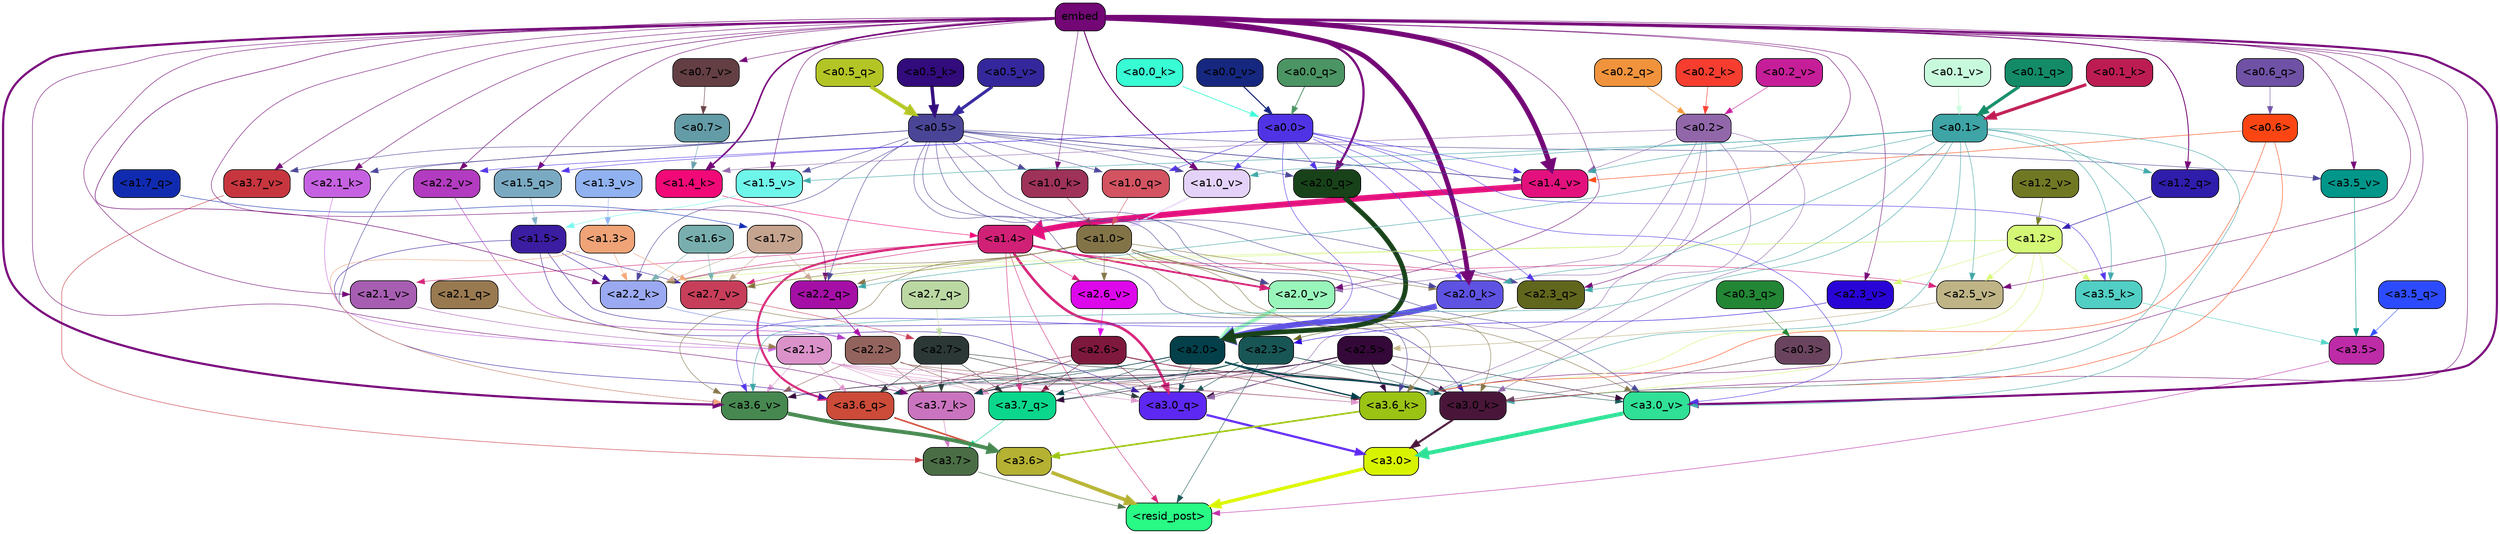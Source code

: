 strict digraph "" {
	graph [bgcolor=transparent,
		layout=dot,
		overlap=false,
		splines=true
	];
	"<a3.7>"	[color=black,
		fillcolor="#4a6d45",
		fontname=Helvetica,
		shape=box,
		style="filled, rounded"];
	"<resid_post>"	[color=black,
		fillcolor="#28fa85",
		fontname=Helvetica,
		shape=box,
		style="filled, rounded"];
	"<a3.7>" -> "<resid_post>"	[color="#4a6d45",
		penwidth=0.6];
	"<a3.6>"	[color=black,
		fillcolor="#b5b133",
		fontname=Helvetica,
		shape=box,
		style="filled, rounded"];
	"<a3.6>" -> "<resid_post>"	[color="#b5b133",
		penwidth=4.646730065345764];
	"<a3.5>"	[color=black,
		fillcolor="#be2ba7",
		fontname=Helvetica,
		shape=box,
		style="filled, rounded"];
	"<a3.5>" -> "<resid_post>"	[color="#be2ba7",
		penwidth=0.6];
	"<a3.0>"	[color=black,
		fillcolor="#d8f301",
		fontname=Helvetica,
		shape=box,
		style="filled, rounded"];
	"<a3.0>" -> "<resid_post>"	[color="#d8f301",
		penwidth=4.323132634162903];
	"<a2.3>"	[color=black,
		fillcolor="#185555",
		fontname=Helvetica,
		shape=box,
		style="filled, rounded"];
	"<a2.3>" -> "<resid_post>"	[color="#185555",
		penwidth=0.6];
	"<a3.7_q>"	[color=black,
		fillcolor="#0ad78b",
		fontname=Helvetica,
		shape=box,
		style="filled, rounded"];
	"<a2.3>" -> "<a3.7_q>"	[color="#185555",
		penwidth=0.6];
	"<a3.6_q>"	[color=black,
		fillcolor="#cc4b39",
		fontname=Helvetica,
		shape=box,
		style="filled, rounded"];
	"<a2.3>" -> "<a3.6_q>"	[color="#185555",
		penwidth=0.6];
	"<a3.0_q>"	[color=black,
		fillcolor="#5d28f1",
		fontname=Helvetica,
		shape=box,
		style="filled, rounded"];
	"<a2.3>" -> "<a3.0_q>"	[color="#185555",
		penwidth=0.6];
	"<a3.7_k>"	[color=black,
		fillcolor="#ca74bf",
		fontname=Helvetica,
		shape=box,
		style="filled, rounded"];
	"<a2.3>" -> "<a3.7_k>"	[color="#185555",
		penwidth=0.6];
	"<a3.0_k>"	[color=black,
		fillcolor="#491639",
		fontname=Helvetica,
		shape=box,
		style="filled, rounded"];
	"<a2.3>" -> "<a3.0_k>"	[color="#185555",
		penwidth=0.6];
	"<a3.6_v>"	[color=black,
		fillcolor="#478850",
		fontname=Helvetica,
		shape=box,
		style="filled, rounded"];
	"<a2.3>" -> "<a3.6_v>"	[color="#185555",
		penwidth=0.6];
	"<a3.0_v>"	[color=black,
		fillcolor="#2fe096",
		fontname=Helvetica,
		shape=box,
		style="filled, rounded"];
	"<a2.3>" -> "<a3.0_v>"	[color="#185555",
		penwidth=0.6];
	"<a1.4>"	[color=black,
		fillcolor="#d12176",
		fontname=Helvetica,
		shape=box,
		style="filled, rounded"];
	"<a1.4>" -> "<resid_post>"	[color="#d12176",
		penwidth=0.6];
	"<a1.4>" -> "<a3.7_q>"	[color="#d12176",
		penwidth=0.6];
	"<a1.4>" -> "<a3.6_q>"	[color="#d12176",
		penwidth=2.700703263282776];
	"<a1.4>" -> "<a3.0_q>"	[color="#d12176",
		penwidth=3.34255850315094];
	"<a2.3_q>"	[color=black,
		fillcolor="#61661d",
		fontname=Helvetica,
		shape=box,
		style="filled, rounded"];
	"<a1.4>" -> "<a2.3_q>"	[color="#d12176",
		penwidth=0.6];
	"<a2.2_k>"	[color=black,
		fillcolor="#9aa9f1",
		fontname=Helvetica,
		shape=box,
		style="filled, rounded"];
	"<a1.4>" -> "<a2.2_k>"	[color="#d12176",
		penwidth=0.6];
	"<a2.7_v>"	[color=black,
		fillcolor="#c73e5a",
		fontname=Helvetica,
		shape=box,
		style="filled, rounded"];
	"<a1.4>" -> "<a2.7_v>"	[color="#d12176",
		penwidth=0.6];
	"<a2.6_v>"	[color=black,
		fillcolor="#dd07eb",
		fontname=Helvetica,
		shape=box,
		style="filled, rounded"];
	"<a1.4>" -> "<a2.6_v>"	[color="#d12176",
		penwidth=0.6];
	"<a2.5_v>"	[color=black,
		fillcolor="#bfb486",
		fontname=Helvetica,
		shape=box,
		style="filled, rounded"];
	"<a1.4>" -> "<a2.5_v>"	[color="#d12176",
		penwidth=0.6];
	"<a2.1_v>"	[color=black,
		fillcolor="#a75eb2",
		fontname=Helvetica,
		shape=box,
		style="filled, rounded"];
	"<a1.4>" -> "<a2.1_v>"	[color="#d12176",
		penwidth=0.6];
	"<a2.0_v>"	[color=black,
		fillcolor="#99f6bb",
		fontname=Helvetica,
		shape=box,
		style="filled, rounded"];
	"<a1.4>" -> "<a2.0_v>"	[color="#d12176",
		penwidth=2.387977123260498];
	"<a3.7_q>" -> "<a3.7>"	[color="#0ad78b",
		penwidth=0.6];
	"<a3.6_q>" -> "<a3.6>"	[color="#cc4b39",
		penwidth=2.03758105635643];
	"<a3.5_q>"	[color=black,
		fillcolor="#2d4bfe",
		fontname=Helvetica,
		shape=box,
		style="filled, rounded"];
	"<a3.5_q>" -> "<a3.5>"	[color="#2d4bfe",
		penwidth=0.6];
	"<a3.0_q>" -> "<a3.0>"	[color="#5d28f1",
		penwidth=2.8638100624084473];
	"<a3.7_k>" -> "<a3.7>"	[color="#ca74bf",
		penwidth=0.6];
	"<a3.6_k>"	[color=black,
		fillcolor="#9ac314",
		fontname=Helvetica,
		shape=box,
		style="filled, rounded"];
	"<a3.6_k>" -> "<a3.6>"	[color="#9ac314",
		penwidth=2.174198240041733];
	"<a3.5_k>"	[color=black,
		fillcolor="#51cfc4",
		fontname=Helvetica,
		shape=box,
		style="filled, rounded"];
	"<a3.5_k>" -> "<a3.5>"	[color="#51cfc4",
		penwidth=0.6];
	"<a3.0_k>" -> "<a3.0>"	[color="#491639",
		penwidth=2.6274144649505615];
	"<a3.7_v>"	[color=black,
		fillcolor="#c7363e",
		fontname=Helvetica,
		shape=box,
		style="filled, rounded"];
	"<a3.7_v>" -> "<a3.7>"	[color="#c7363e",
		penwidth=0.6];
	"<a3.6_v>" -> "<a3.6>"	[color="#478850",
		penwidth=5.002329230308533];
	"<a3.5_v>"	[color=black,
		fillcolor="#00968a",
		fontname=Helvetica,
		shape=box,
		style="filled, rounded"];
	"<a3.5_v>" -> "<a3.5>"	[color="#00968a",
		penwidth=0.6];
	"<a3.0_v>" -> "<a3.0>"	[color="#2fe096",
		penwidth=5.188832879066467];
	"<a2.7>"	[color=black,
		fillcolor="#2b3835",
		fontname=Helvetica,
		shape=box,
		style="filled, rounded"];
	"<a2.7>" -> "<a3.7_q>"	[color="#2b3835",
		penwidth=0.6];
	"<a2.7>" -> "<a3.6_q>"	[color="#2b3835",
		penwidth=0.6];
	"<a2.7>" -> "<a3.0_q>"	[color="#2b3835",
		penwidth=0.6];
	"<a2.7>" -> "<a3.7_k>"	[color="#2b3835",
		penwidth=0.6];
	"<a2.7>" -> "<a3.0_k>"	[color="#2b3835",
		penwidth=0.6];
	"<a2.6>"	[color=black,
		fillcolor="#7e183c",
		fontname=Helvetica,
		shape=box,
		style="filled, rounded"];
	"<a2.6>" -> "<a3.7_q>"	[color="#7e183c",
		penwidth=0.6];
	"<a2.6>" -> "<a3.6_q>"	[color="#7e183c",
		penwidth=0.6];
	"<a2.6>" -> "<a3.0_q>"	[color="#7e183c",
		penwidth=0.6];
	"<a2.6>" -> "<a3.7_k>"	[color="#7e183c",
		penwidth=0.6];
	"<a2.6>" -> "<a3.6_k>"	[color="#7e183c",
		penwidth=0.6];
	"<a2.6>" -> "<a3.0_k>"	[color="#7e183c",
		penwidth=0.6];
	"<a2.5>"	[color=black,
		fillcolor="#340838",
		fontname=Helvetica,
		shape=box,
		style="filled, rounded"];
	"<a2.5>" -> "<a3.7_q>"	[color="#340838",
		penwidth=0.6];
	"<a2.5>" -> "<a3.0_q>"	[color="#340838",
		penwidth=0.6];
	"<a2.5>" -> "<a3.7_k>"	[color="#340838",
		penwidth=0.6];
	"<a2.5>" -> "<a3.6_k>"	[color="#340838",
		penwidth=0.6];
	"<a2.5>" -> "<a3.0_k>"	[color="#340838",
		penwidth=0.6];
	"<a2.5>" -> "<a3.6_v>"	[color="#340838",
		penwidth=0.6];
	"<a2.5>" -> "<a3.0_v>"	[color="#340838",
		penwidth=0.6];
	"<a2.2>"	[color=black,
		fillcolor="#93645d",
		fontname=Helvetica,
		shape=box,
		style="filled, rounded"];
	"<a2.2>" -> "<a3.7_q>"	[color="#93645d",
		penwidth=0.6];
	"<a2.2>" -> "<a3.7_k>"	[color="#93645d",
		penwidth=0.6];
	"<a2.2>" -> "<a3.6_k>"	[color="#93645d",
		penwidth=0.6];
	"<a2.2>" -> "<a3.0_k>"	[color="#93645d",
		penwidth=0.6];
	"<a2.2>" -> "<a3.6_v>"	[color="#93645d",
		penwidth=0.6];
	"<a2.1>"	[color=black,
		fillcolor="#da92c9",
		fontname=Helvetica,
		shape=box,
		style="filled, rounded"];
	"<a2.1>" -> "<a3.7_q>"	[color="#da92c9",
		penwidth=0.6];
	"<a2.1>" -> "<a3.6_q>"	[color="#da92c9",
		penwidth=0.6];
	"<a2.1>" -> "<a3.0_q>"	[color="#da92c9",
		penwidth=0.6];
	"<a2.1>" -> "<a3.7_k>"	[color="#da92c9",
		penwidth=0.6];
	"<a2.1>" -> "<a3.6_k>"	[color="#da92c9",
		penwidth=0.6];
	"<a2.1>" -> "<a3.0_k>"	[color="#da92c9",
		penwidth=0.6];
	"<a2.1>" -> "<a3.6_v>"	[color="#da92c9",
		penwidth=0.6];
	"<a2.0>"	[color=black,
		fillcolor="#03404a",
		fontname=Helvetica,
		shape=box,
		style="filled, rounded"];
	"<a2.0>" -> "<a3.7_q>"	[color="#03404a",
		penwidth=0.6];
	"<a2.0>" -> "<a3.6_q>"	[color="#03404a",
		penwidth=0.6];
	"<a2.0>" -> "<a3.0_q>"	[color="#03404a",
		penwidth=0.6];
	"<a2.0>" -> "<a3.7_k>"	[color="#03404a",
		penwidth=0.6];
	"<a2.0>" -> "<a3.6_k>"	[color="#03404a",
		penwidth=1.6454488784074783];
	"<a2.0>" -> "<a3.0_k>"	[color="#03404a",
		penwidth=2.2218968719244003];
	"<a1.5>"	[color=black,
		fillcolor="#3b1da1",
		fontname=Helvetica,
		shape=box,
		style="filled, rounded"];
	"<a1.5>" -> "<a3.6_q>"	[color="#3b1da1",
		penwidth=0.6];
	"<a1.5>" -> "<a3.0_q>"	[color="#3b1da1",
		penwidth=0.6];
	"<a1.5>" -> "<a3.0_k>"	[color="#3b1da1",
		penwidth=0.6];
	"<a1.5>" -> "<a2.2_k>"	[color="#3b1da1",
		penwidth=0.6];
	"<a1.5>" -> "<a2.7_v>"	[color="#3b1da1",
		penwidth=0.6];
	"<a0.2>"	[color=black,
		fillcolor="#9167aa",
		fontname=Helvetica,
		shape=box,
		style="filled, rounded"];
	"<a0.2>" -> "<a3.0_q>"	[color="#9167aa",
		penwidth=0.6];
	"<a0.2>" -> "<a3.6_k>"	[color="#9167aa",
		penwidth=0.6];
	"<a0.2>" -> "<a3.0_k>"	[color="#9167aa",
		penwidth=0.6];
	"<a2.0_k>"	[color=black,
		fillcolor="#5e52e2",
		fontname=Helvetica,
		shape=box,
		style="filled, rounded"];
	"<a0.2>" -> "<a2.0_k>"	[color="#9167aa",
		penwidth=0.6];
	"<a0.2>" -> "<a2.0_v>"	[color="#9167aa",
		penwidth=0.6];
	"<a1.4_k>"	[color=black,
		fillcolor="#f10977",
		fontname=Helvetica,
		shape=box,
		style="filled, rounded"];
	"<a0.2>" -> "<a1.4_k>"	[color="#9167aa",
		penwidth=0.6];
	"<a1.4_v>"	[color=black,
		fillcolor="#e3117d",
		fontname=Helvetica,
		shape=box,
		style="filled, rounded"];
	"<a0.2>" -> "<a1.4_v>"	[color="#9167aa",
		penwidth=0.6];
	embed	[color=black,
		fillcolor="#720775",
		fontname=Helvetica,
		shape=box,
		style="filled, rounded"];
	embed -> "<a3.7_k>"	[color="#720775",
		penwidth=0.6];
	embed -> "<a3.6_k>"	[color="#720775",
		penwidth=0.6];
	embed -> "<a3.0_k>"	[color="#720775",
		penwidth=0.6];
	embed -> "<a3.7_v>"	[color="#720775",
		penwidth=0.6];
	embed -> "<a3.6_v>"	[color="#720775",
		penwidth=2.8301228284835815];
	embed -> "<a3.5_v>"	[color="#720775",
		penwidth=0.6];
	embed -> "<a3.0_v>"	[color="#720775",
		penwidth=2.7660785913467407];
	embed -> "<a2.3_q>"	[color="#720775",
		penwidth=0.6];
	"<a2.2_q>"	[color=black,
		fillcolor="#a50fa6",
		fontname=Helvetica,
		shape=box,
		style="filled, rounded"];
	embed -> "<a2.2_q>"	[color="#720775",
		penwidth=0.6];
	"<a2.0_q>"	[color=black,
		fillcolor="#184219",
		fontname=Helvetica,
		shape=box,
		style="filled, rounded"];
	embed -> "<a2.0_q>"	[color="#720775",
		penwidth=2.918822765350342];
	embed -> "<a2.2_k>"	[color="#720775",
		penwidth=0.7099294662475586];
	"<a2.1_k>"	[color=black,
		fillcolor="#c662e1",
		fontname=Helvetica,
		shape=box,
		style="filled, rounded"];
	embed -> "<a2.1_k>"	[color="#720775",
		penwidth=0.6];
	embed -> "<a2.0_k>"	[color="#720775",
		penwidth=6.075345039367676];
	embed -> "<a2.5_v>"	[color="#720775",
		penwidth=0.6];
	"<a2.3_v>"	[color=black,
		fillcolor="#2904d7",
		fontname=Helvetica,
		shape=box,
		style="filled, rounded"];
	embed -> "<a2.3_v>"	[color="#720775",
		penwidth=0.6];
	"<a2.2_v>"	[color=black,
		fillcolor="#b23bbf",
		fontname=Helvetica,
		shape=box,
		style="filled, rounded"];
	embed -> "<a2.2_v>"	[color="#720775",
		penwidth=0.6909599304199219];
	embed -> "<a2.1_v>"	[color="#720775",
		penwidth=0.6];
	embed -> "<a2.0_v>"	[color="#720775",
		penwidth=0.6];
	"<a1.5_q>"	[color=black,
		fillcolor="#7aaac2",
		fontname=Helvetica,
		shape=box,
		style="filled, rounded"];
	embed -> "<a1.5_q>"	[color="#720775",
		penwidth=0.6];
	"<a1.2_q>"	[color=black,
		fillcolor="#2f1dab",
		fontname=Helvetica,
		shape=box,
		style="filled, rounded"];
	embed -> "<a1.2_q>"	[color="#720775",
		penwidth=1.1075286865234375];
	embed -> "<a1.4_k>"	[color="#720775",
		penwidth=2.043105125427246];
	"<a1.0_k>"	[color=black,
		fillcolor="#9e3259",
		fontname=Helvetica,
		shape=box,
		style="filled, rounded"];
	embed -> "<a1.0_k>"	[color="#720775",
		penwidth=0.6];
	"<a1.5_v>"	[color=black,
		fillcolor="#6ff6eb",
		fontname=Helvetica,
		shape=box,
		style="filled, rounded"];
	embed -> "<a1.5_v>"	[color="#720775",
		penwidth=0.6];
	embed -> "<a1.4_v>"	[color="#720775",
		penwidth=6.46385931968689];
	"<a1.0_v>"	[color=black,
		fillcolor="#e4d2f9",
		fontname=Helvetica,
		shape=box,
		style="filled, rounded"];
	embed -> "<a1.0_v>"	[color="#720775",
		penwidth=1.273291826248169];
	"<a0.7_v>"	[color=black,
		fillcolor="#633e43",
		fontname=Helvetica,
		shape=box,
		style="filled, rounded"];
	embed -> "<a0.7_v>"	[color="#720775",
		penwidth=0.6];
	"<a1.2>"	[color=black,
		fillcolor="#d4f775",
		fontname=Helvetica,
		shape=box,
		style="filled, rounded"];
	"<a1.2>" -> "<a3.6_k>"	[color="#d4f775",
		penwidth=0.6];
	"<a1.2>" -> "<a3.5_k>"	[color="#d4f775",
		penwidth=0.6];
	"<a1.2>" -> "<a3.0_k>"	[color="#d4f775",
		penwidth=0.6];
	"<a1.2>" -> "<a2.2_k>"	[color="#d4f775",
		penwidth=0.6];
	"<a1.2>" -> "<a2.7_v>"	[color="#d4f775",
		penwidth=0.6];
	"<a1.2>" -> "<a2.5_v>"	[color="#d4f775",
		penwidth=0.6];
	"<a1.2>" -> "<a2.3_v>"	[color="#d4f775",
		penwidth=0.6];
	"<a1.0>"	[color=black,
		fillcolor="#837448",
		fontname=Helvetica,
		shape=box,
		style="filled, rounded"];
	"<a1.0>" -> "<a3.6_k>"	[color="#837448",
		penwidth=0.6];
	"<a1.0>" -> "<a3.0_k>"	[color="#837448",
		penwidth=0.6];
	"<a1.0>" -> "<a3.6_v>"	[color="#837448",
		penwidth=0.6];
	"<a1.0>" -> "<a3.0_v>"	[color="#837448",
		penwidth=0.6];
	"<a1.0>" -> "<a2.2_q>"	[color="#837448",
		penwidth=0.6];
	"<a1.0>" -> "<a2.2_k>"	[color="#837448",
		penwidth=0.6];
	"<a1.0>" -> "<a2.0_k>"	[color="#837448",
		penwidth=0.6];
	"<a1.0>" -> "<a2.7_v>"	[color="#837448",
		penwidth=0.6];
	"<a1.0>" -> "<a2.6_v>"	[color="#837448",
		penwidth=0.6];
	"<a1.0>" -> "<a2.0_v>"	[color="#837448",
		penwidth=1.2435333728790283];
	"<a0.6>"	[color=black,
		fillcolor="#fb4613",
		fontname=Helvetica,
		shape=box,
		style="filled, rounded"];
	"<a0.6>" -> "<a3.6_k>"	[color="#fb4613",
		penwidth=0.6];
	"<a0.6>" -> "<a3.0_k>"	[color="#fb4613",
		penwidth=0.6];
	"<a0.6>" -> "<a1.4_v>"	[color="#fb4613",
		penwidth=0.6];
	"<a0.5>"	[color=black,
		fillcolor="#4a4596",
		fontname=Helvetica,
		shape=box,
		style="filled, rounded"];
	"<a0.5>" -> "<a3.6_k>"	[color="#4a4596",
		penwidth=0.6];
	"<a0.5>" -> "<a3.7_v>"	[color="#4a4596",
		penwidth=0.6];
	"<a0.5>" -> "<a3.6_v>"	[color="#4a4596",
		penwidth=0.6];
	"<a0.5>" -> "<a3.5_v>"	[color="#4a4596",
		penwidth=0.6];
	"<a0.5>" -> "<a3.0_v>"	[color="#4a4596",
		penwidth=0.6124261617660522];
	"<a0.5>" -> "<a2.3_q>"	[color="#4a4596",
		penwidth=0.6];
	"<a0.5>" -> "<a2.2_q>"	[color="#4a4596",
		penwidth=0.6];
	"<a0.5>" -> "<a2.0_q>"	[color="#4a4596",
		penwidth=0.6];
	"<a0.5>" -> "<a2.2_k>"	[color="#4a4596",
		penwidth=0.6];
	"<a0.5>" -> "<a2.1_k>"	[color="#4a4596",
		penwidth=0.6];
	"<a0.5>" -> "<a2.0_k>"	[color="#4a4596",
		penwidth=0.6112704277038574];
	"<a0.5>" -> "<a2.0_v>"	[color="#4a4596",
		penwidth=0.6];
	"<a1.0_q>"	[color=black,
		fillcolor="#d35361",
		fontname=Helvetica,
		shape=box,
		style="filled, rounded"];
	"<a0.5>" -> "<a1.0_q>"	[color="#4a4596",
		penwidth=0.6];
	"<a0.5>" -> "<a1.0_k>"	[color="#4a4596",
		penwidth=0.6];
	"<a0.5>" -> "<a1.5_v>"	[color="#4a4596",
		penwidth=0.6];
	"<a0.5>" -> "<a1.4_v>"	[color="#4a4596",
		penwidth=0.9145197868347168];
	"<a0.5>" -> "<a1.0_v>"	[color="#4a4596",
		penwidth=0.6];
	"<a0.1>"	[color=black,
		fillcolor="#3ea4a5",
		fontname=Helvetica,
		shape=box,
		style="filled, rounded"];
	"<a0.1>" -> "<a3.6_k>"	[color="#3ea4a5",
		penwidth=0.6];
	"<a0.1>" -> "<a3.5_k>"	[color="#3ea4a5",
		penwidth=0.6];
	"<a0.1>" -> "<a3.0_k>"	[color="#3ea4a5",
		penwidth=0.6];
	"<a0.1>" -> "<a3.6_v>"	[color="#3ea4a5",
		penwidth=0.6];
	"<a0.1>" -> "<a3.0_v>"	[color="#3ea4a5",
		penwidth=0.6];
	"<a0.1>" -> "<a2.3_q>"	[color="#3ea4a5",
		penwidth=0.6];
	"<a0.1>" -> "<a2.2_q>"	[color="#3ea4a5",
		penwidth=0.6];
	"<a0.1>" -> "<a2.0_k>"	[color="#3ea4a5",
		penwidth=0.6];
	"<a0.1>" -> "<a2.5_v>"	[color="#3ea4a5",
		penwidth=0.6];
	"<a0.1>" -> "<a1.2_q>"	[color="#3ea4a5",
		penwidth=0.6];
	"<a0.1>" -> "<a1.5_v>"	[color="#3ea4a5",
		penwidth=0.6];
	"<a0.1>" -> "<a1.4_v>"	[color="#3ea4a5",
		penwidth=0.6];
	"<a0.1>" -> "<a1.0_v>"	[color="#3ea4a5",
		penwidth=0.6];
	"<a0.0>"	[color=black,
		fillcolor="#5033e5",
		fontname=Helvetica,
		shape=box,
		style="filled, rounded"];
	"<a0.0>" -> "<a3.5_k>"	[color="#5033e5",
		penwidth=0.6];
	"<a0.0>" -> "<a3.6_v>"	[color="#5033e5",
		penwidth=0.6];
	"<a0.0>" -> "<a3.0_v>"	[color="#5033e5",
		penwidth=0.6];
	"<a0.0>" -> "<a2.3_q>"	[color="#5033e5",
		penwidth=0.6];
	"<a0.0>" -> "<a2.0_q>"	[color="#5033e5",
		penwidth=0.6];
	"<a0.0>" -> "<a2.0_k>"	[color="#5033e5",
		penwidth=0.6];
	"<a0.0>" -> "<a2.2_v>"	[color="#5033e5",
		penwidth=0.6];
	"<a0.0>" -> "<a1.5_q>"	[color="#5033e5",
		penwidth=0.6];
	"<a0.0>" -> "<a1.0_q>"	[color="#5033e5",
		penwidth=0.6];
	"<a0.0>" -> "<a1.4_v>"	[color="#5033e5",
		penwidth=0.6];
	"<a0.0>" -> "<a1.0_v>"	[color="#5033e5",
		penwidth=0.6];
	"<a0.3>"	[color=black,
		fillcolor="#6a445e",
		fontname=Helvetica,
		shape=box,
		style="filled, rounded"];
	"<a0.3>" -> "<a3.0_k>"	[color="#6a445e",
		penwidth=0.6];
	"<a1.3>"	[color=black,
		fillcolor="#efa377",
		fontname=Helvetica,
		shape=box,
		style="filled, rounded"];
	"<a1.3>" -> "<a3.6_v>"	[color="#efa377",
		penwidth=0.6];
	"<a1.3>" -> "<a2.2_k>"	[color="#efa377",
		penwidth=0.6];
	"<a1.3>" -> "<a2.7_v>"	[color="#efa377",
		penwidth=0.6];
	"<a2.7_q>"	[color=black,
		fillcolor="#bbd8a3",
		fontname=Helvetica,
		shape=box,
		style="filled, rounded"];
	"<a2.7_q>" -> "<a2.7>"	[color="#bbd8a3",
		penwidth=0.6];
	"<a2.3_q>" -> "<a2.3>"	[color="#61661d",
		penwidth=0.6];
	"<a2.2_q>" -> "<a2.2>"	[color="#a50fa6",
		penwidth=0.8114519119262695];
	"<a2.1_q>"	[color=black,
		fillcolor="#997950",
		fontname=Helvetica,
		shape=box,
		style="filled, rounded"];
	"<a2.1_q>" -> "<a2.1>"	[color="#997950",
		penwidth=0.6];
	"<a2.0_q>" -> "<a2.0>"	[color="#184219",
		penwidth=6.2323237657547];
	"<a2.2_k>" -> "<a2.2>"	[color="#9aa9f1",
		penwidth=0.9331893920898438];
	"<a2.1_k>" -> "<a2.1>"	[color="#c662e1",
		penwidth=0.6];
	"<a2.0_k>" -> "<a2.0>"	[color="#5e52e2",
		penwidth=7.158664226531982];
	"<a2.7_v>" -> "<a2.7>"	[color="#c73e5a",
		penwidth=0.6];
	"<a2.6_v>" -> "<a2.6>"	[color="#dd07eb",
		penwidth=0.6];
	"<a2.5_v>" -> "<a2.5>"	[color="#bfb486",
		penwidth=0.6657319068908691];
	"<a2.3_v>" -> "<a2.3>"	[color="#2904d7",
		penwidth=0.6];
	"<a2.2_v>" -> "<a2.2>"	[color="#b23bbf",
		penwidth=0.6];
	"<a2.1_v>" -> "<a2.1>"	[color="#a75eb2",
		penwidth=0.6];
	"<a2.0_v>" -> "<a2.0>"	[color="#99f6bb",
		penwidth=5.380099236965179];
	"<a1.7>"	[color=black,
		fillcolor="#c5a48f",
		fontname=Helvetica,
		shape=box,
		style="filled, rounded"];
	"<a1.7>" -> "<a2.2_q>"	[color="#c5a48f",
		penwidth=0.6];
	"<a1.7>" -> "<a2.2_k>"	[color="#c5a48f",
		penwidth=0.6];
	"<a1.7>" -> "<a2.7_v>"	[color="#c5a48f",
		penwidth=0.6];
	"<a1.6>"	[color=black,
		fillcolor="#78afae",
		fontname=Helvetica,
		shape=box,
		style="filled, rounded"];
	"<a1.6>" -> "<a2.2_k>"	[color="#78afae",
		penwidth=0.6];
	"<a1.6>" -> "<a2.7_v>"	[color="#78afae",
		penwidth=0.6];
	"<a1.7_q>"	[color=black,
		fillcolor="#112bb0",
		fontname=Helvetica,
		shape=box,
		style="filled, rounded"];
	"<a1.7_q>" -> "<a1.7>"	[color="#112bb0",
		penwidth=0.6];
	"<a1.5_q>" -> "<a1.5>"	[color="#7aaac2",
		penwidth=0.6];
	"<a1.2_q>" -> "<a1.2>"	[color="#2f1dab",
		penwidth=0.6965713500976562];
	"<a1.0_q>" -> "<a1.0>"	[color="#d35361",
		penwidth=0.6];
	"<a1.4_k>" -> "<a1.4>"	[color="#f10977",
		penwidth=0.6];
	"<a1.0_k>" -> "<a1.0>"	[color="#9e3259",
		penwidth=0.6];
	"<a1.5_v>" -> "<a1.5>"	[color="#6ff6eb",
		penwidth=0.6];
	"<a1.4_v>" -> "<a1.4>"	[color="#e3117d",
		penwidth=7.649995803833008];
	"<a1.3_v>"	[color=black,
		fillcolor="#90b2f1",
		fontname=Helvetica,
		shape=box,
		style="filled, rounded"];
	"<a1.3_v>" -> "<a1.3>"	[color="#90b2f1",
		penwidth=0.6];
	"<a1.2_v>"	[color=black,
		fillcolor="#707824",
		fontname=Helvetica,
		shape=box,
		style="filled, rounded"];
	"<a1.2_v>" -> "<a1.2>"	[color="#707824",
		penwidth=0.6];
	"<a1.0_v>" -> "<a1.0>"	[color="#e4d2f9",
		penwidth=2.050852060317993];
	"<a0.7>"	[color=black,
		fillcolor="#639ba6",
		fontname=Helvetica,
		shape=box,
		style="filled, rounded"];
	"<a0.7>" -> "<a1.4_k>"	[color="#639ba6",
		penwidth=0.6];
	"<a0.6_q>"	[color=black,
		fillcolor="#6f51a5",
		fontname=Helvetica,
		shape=box,
		style="filled, rounded"];
	"<a0.6_q>" -> "<a0.6>"	[color="#6f51a5",
		penwidth=0.6];
	"<a0.5_q>"	[color=black,
		fillcolor="#b3c525",
		fontname=Helvetica,
		shape=box,
		style="filled, rounded"];
	"<a0.5_q>" -> "<a0.5>"	[color="#b3c525",
		penwidth=4.9415271282196045];
	"<a0.3_q>"	[color=black,
		fillcolor="#228635",
		fontname=Helvetica,
		shape=box,
		style="filled, rounded"];
	"<a0.3_q>" -> "<a0.3>"	[color="#228635",
		penwidth=0.6];
	"<a0.2_q>"	[color=black,
		fillcolor="#f0933c",
		fontname=Helvetica,
		shape=box,
		style="filled, rounded"];
	"<a0.2_q>" -> "<a0.2>"	[color="#f0933c",
		penwidth=0.7393593788146973];
	"<a0.1_q>"	[color=black,
		fillcolor="#138b67",
		fontname=Helvetica,
		shape=box,
		style="filled, rounded"];
	"<a0.1_q>" -> "<a0.1>"	[color="#138b67",
		penwidth=4.0437469482421875];
	"<a0.0_q>"	[color=black,
		fillcolor="#4b9463",
		fontname=Helvetica,
		shape=box,
		style="filled, rounded"];
	"<a0.0_q>" -> "<a0.0>"	[color="#4b9463",
		penwidth=1.0526800155639648];
	"<a0.5_k>"	[color=black,
		fillcolor="#320b7c",
		fontname=Helvetica,
		shape=box,
		style="filled, rounded"];
	"<a0.5_k>" -> "<a0.5>"	[color="#320b7c",
		penwidth=4.382697105407715];
	"<a0.2_k>"	[color=black,
		fillcolor="#f63d2f",
		fontname=Helvetica,
		shape=box,
		style="filled, rounded"];
	"<a0.2_k>" -> "<a0.2>"	[color="#f63d2f",
		penwidth=0.6394491195678711];
	"<a0.1_k>"	[color=black,
		fillcolor="#bd1c53",
		fontname=Helvetica,
		shape=box,
		style="filled, rounded"];
	"<a0.1_k>" -> "<a0.1>"	[color="#bd1c53",
		penwidth=3.9428932666778564];
	"<a0.0_k>"	[color=black,
		fillcolor="#37fcd4",
		fontname=Helvetica,
		shape=box,
		style="filled, rounded"];
	"<a0.0_k>" -> "<a0.0>"	[color="#37fcd4",
		penwidth=0.9280776977539062];
	"<a0.7_v>" -> "<a0.7>"	[color="#633e43",
		penwidth=0.6];
	"<a0.5_v>"	[color=black,
		fillcolor="#34279c",
		fontname=Helvetica,
		shape=box,
		style="filled, rounded"];
	"<a0.5_v>" -> "<a0.5>"	[color="#34279c",
		penwidth=3.8846328258514404];
	"<a0.2_v>"	[color=black,
		fillcolor="#c61e99",
		fontname=Helvetica,
		shape=box,
		style="filled, rounded"];
	"<a0.2_v>" -> "<a0.2>"	[color="#c61e99",
		penwidth=0.6];
	"<a0.1_v>"	[color=black,
		fillcolor="#c7fadc",
		fontname=Helvetica,
		shape=box,
		style="filled, rounded"];
	"<a0.1_v>" -> "<a0.1>"	[color="#c7fadc",
		penwidth=0.8284716606140137];
	"<a0.0_v>"	[color=black,
		fillcolor="#15277f",
		fontname=Helvetica,
		shape=box,
		style="filled, rounded"];
	"<a0.0_v>" -> "<a0.0>"	[color="#15277f",
		penwidth=1.44976806640625];
}
